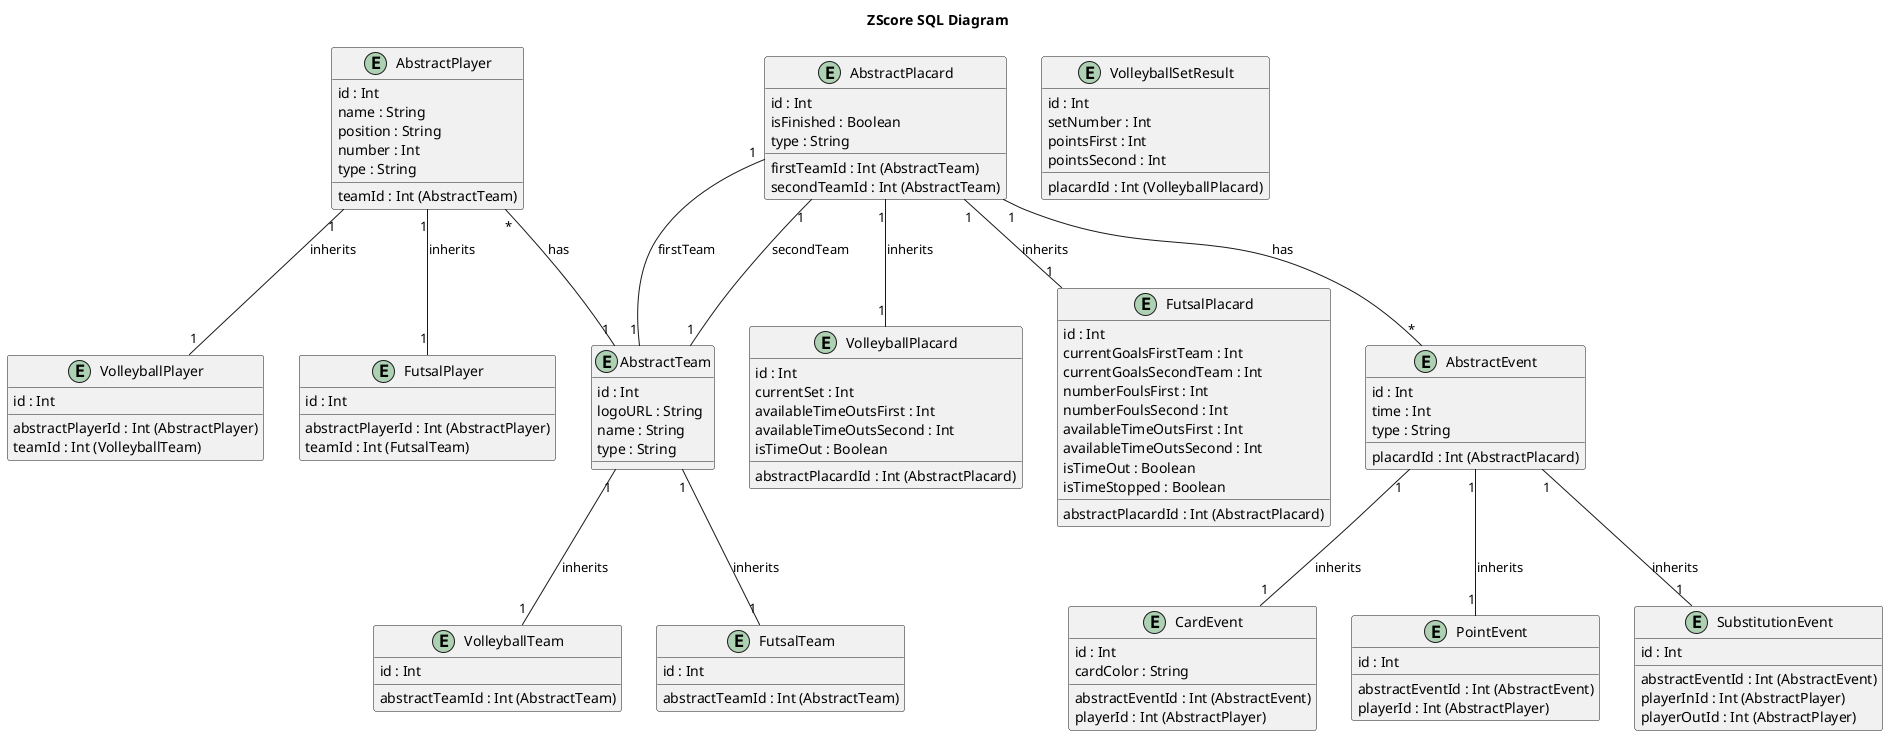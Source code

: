 @startuml
title ZScore SQL Diagram

entity AbstractPlacard {
    id : Int
    firstTeamId : Int (AbstractTeam)
    secondTeamId : Int (AbstractTeam)
    isFinished : Boolean
    type : String
}

entity VolleyballPlacard {
    id : Int
    abstractPlacardId : Int (AbstractPlacard)
    currentSet : Int
    availableTimeOutsFirst : Int
    availableTimeOutsSecond : Int
    isTimeOut : Boolean
}

entity VolleyballSetResult {
    id : Int
    placardId : Int (VolleyballPlacard)
    setNumber : Int
    pointsFirst : Int
    pointsSecond : Int
}

entity FutsalPlacard {
    id : Int
    abstractPlacardId : Int (AbstractPlacard)
    currentGoalsFirstTeam : Int
    currentGoalsSecondTeam : Int
    numberFoulsFirst : Int
    numberFoulsSecond : Int
    availableTimeOutsFirst : Int
    availableTimeOutsSecond : Int
    isTimeOut : Boolean
    isTimeStopped : Boolean
}

entity AbstractTeam {
    id : Int
    logoURL : String
    name : String
    type : String
}

entity VolleyballTeam {
    id : Int
    abstractTeamId : Int (AbstractTeam)
}

entity FutsalTeam {
    id : Int
    abstractTeamId : Int (AbstractTeam)
}

entity AbstractPlayer {
    id : Int
    name : String
    position : String
    number : Int
    teamId : Int (AbstractTeam)
    type : String
}

entity VolleyballPlayer {
    id : Int
    abstractPlayerId : Int (AbstractPlayer)
    teamId : Int (VolleyballTeam)
}

entity FutsalPlayer {
    id : Int
    abstractPlayerId : Int (AbstractPlayer)
    teamId : Int (FutsalTeam)
}

entity AbstractEvent {
    id : Int
    time : Int
    type : String
    placardId : Int (AbstractPlacard)
}

entity CardEvent {
    id : Int
    abstractEventId : Int (AbstractEvent)
    playerId : Int (AbstractPlayer)
    cardColor : String
}

entity PointEvent {
    id : Int
    abstractEventId : Int (AbstractEvent)
    playerId : Int (AbstractPlayer)
}

entity SubstitutionEvent {
    id : Int
    abstractEventId : Int (AbstractEvent)
    playerInId : Int (AbstractPlayer)
    playerOutId : Int (AbstractPlayer)
}

AbstractPlacard "1"--"*" AbstractEvent : "has"
AbstractPlacard "1"--"1" AbstractTeam : "firstTeam"
AbstractPlacard "1"--"1" AbstractTeam : "secondTeam"

VolleyballPlacard "1"-up-"1" AbstractPlacard : "inherits"
FutsalPlacard "1"-up-"1" AbstractPlacard : "inherits"

AbstractTeam "1"-up-"*" AbstractPlayer : "has"
VolleyballTeam "1"-up-"1" AbstractTeam : "inherits"
FutsalTeam "1"-up-"1" AbstractTeam : "inherits"

VolleyballPlayer "1"-up-"1" AbstractPlayer : "inherits"
FutsalPlayer "1"-up-"1" AbstractPlayer : "inherits"

AbstractEvent "1"-down-"1" CardEvent : "inherits"
AbstractEvent "1"-down-"1" PointEvent : "inherits"
AbstractEvent "1"-down-"1" SubstitutionEvent : "inherits"

@enduml
